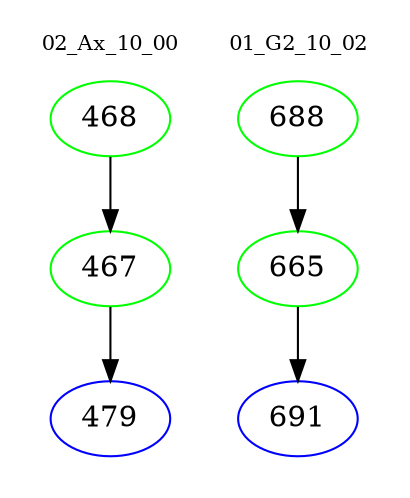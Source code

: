 digraph{
subgraph cluster_0 {
color = white
label = "02_Ax_10_00";
fontsize=10;
T0_468 [label="468", color="green"]
T0_468 -> T0_467 [color="black"]
T0_467 [label="467", color="green"]
T0_467 -> T0_479 [color="black"]
T0_479 [label="479", color="blue"]
}
subgraph cluster_1 {
color = white
label = "01_G2_10_02";
fontsize=10;
T1_688 [label="688", color="green"]
T1_688 -> T1_665 [color="black"]
T1_665 [label="665", color="green"]
T1_665 -> T1_691 [color="black"]
T1_691 [label="691", color="blue"]
}
}

